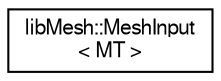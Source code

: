 digraph "Graphical Class Hierarchy"
{
  edge [fontname="FreeSans",fontsize="10",labelfontname="FreeSans",labelfontsize="10"];
  node [fontname="FreeSans",fontsize="10",shape=record];
  rankdir="LR";
  Node1 [label="libMesh::MeshInput\l\< MT \>",height=0.2,width=0.4,color="black", fillcolor="white", style="filled",URL="$classlibMesh_1_1MeshInput.html"];
}
